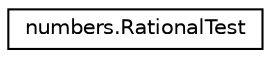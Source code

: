 digraph "Graphical Class Hierarchy"
{
 // LATEX_PDF_SIZE
  edge [fontname="Helvetica",fontsize="10",labelfontname="Helvetica",labelfontsize="10"];
  node [fontname="Helvetica",fontsize="10",shape=record];
  rankdir="LR";
  Node0 [label="numbers.RationalTest",height=0.2,width=0.4,color="black", fillcolor="white", style="filled",URL="$classnumbers_1_1_rational_test.html",tooltip=" "];
}
